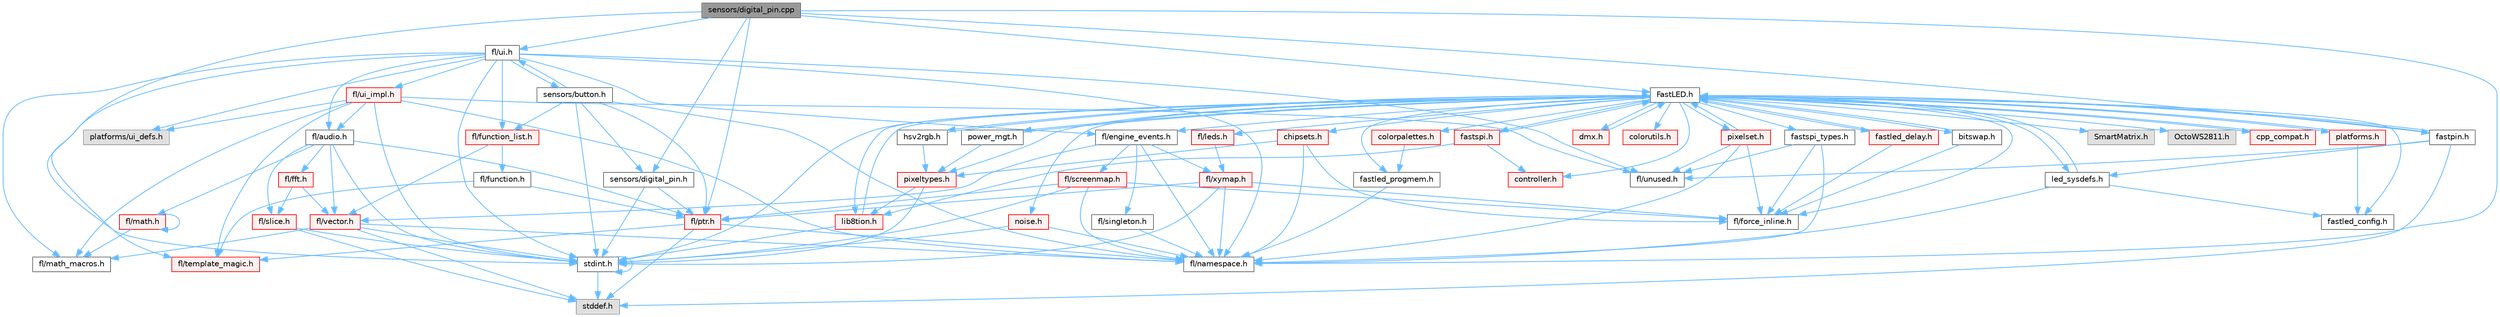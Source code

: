 digraph "sensors/digital_pin.cpp"
{
 // INTERACTIVE_SVG=YES
 // LATEX_PDF_SIZE
  bgcolor="transparent";
  edge [fontname=Helvetica,fontsize=10,labelfontname=Helvetica,labelfontsize=10];
  node [fontname=Helvetica,fontsize=10,shape=box,height=0.2,width=0.4];
  Node1 [id="Node000001",label="sensors/digital_pin.cpp",height=0.2,width=0.4,color="gray40", fillcolor="grey60", style="filled", fontcolor="black",tooltip=" "];
  Node1 -> Node2 [id="edge1_Node000001_Node000002",color="steelblue1",style="solid",tooltip=" "];
  Node2 [id="Node000002",label="stdint.h",height=0.2,width=0.4,color="grey40", fillcolor="white", style="filled",URL="$df/dd8/stdint_8h.html",tooltip=" "];
  Node2 -> Node3 [id="edge2_Node000002_Node000003",color="steelblue1",style="solid",tooltip=" "];
  Node3 [id="Node000003",label="stddef.h",height=0.2,width=0.4,color="grey60", fillcolor="#E0E0E0", style="filled",tooltip=" "];
  Node2 -> Node2 [id="edge3_Node000002_Node000002",color="steelblue1",style="solid",tooltip=" "];
  Node1 -> Node4 [id="edge4_Node000001_Node000004",color="steelblue1",style="solid",tooltip=" "];
  Node4 [id="Node000004",label="fl/ui.h",height=0.2,width=0.4,color="grey40", fillcolor="white", style="filled",URL="$d9/d3b/ui_8h.html",tooltip=" "];
  Node4 -> Node2 [id="edge5_Node000004_Node000002",color="steelblue1",style="solid",tooltip=" "];
  Node4 -> Node5 [id="edge6_Node000004_Node000005",color="steelblue1",style="solid",tooltip=" "];
  Node5 [id="Node000005",label="fl/audio.h",height=0.2,width=0.4,color="grey40", fillcolor="white", style="filled",URL="$da/d09/audio_8h.html",tooltip=" "];
  Node5 -> Node6 [id="edge7_Node000005_Node000006",color="steelblue1",style="solid",tooltip=" "];
  Node6 [id="Node000006",label="fl/fft.h",height=0.2,width=0.4,color="red", fillcolor="#FFF0F0", style="filled",URL="$d7/d76/fft_8h.html",tooltip=" "];
  Node6 -> Node28 [id="edge8_Node000006_Node000028",color="steelblue1",style="solid",tooltip=" "];
  Node28 [id="Node000028",label="fl/slice.h",height=0.2,width=0.4,color="red", fillcolor="#FFF0F0", style="filled",URL="$d0/d48/slice_8h.html",tooltip=" "];
  Node28 -> Node3 [id="edge9_Node000028_Node000003",color="steelblue1",style="solid",tooltip=" "];
  Node28 -> Node2 [id="edge10_Node000028_Node000002",color="steelblue1",style="solid",tooltip=" "];
  Node6 -> Node22 [id="edge11_Node000006_Node000022",color="steelblue1",style="solid",tooltip=" "];
  Node22 [id="Node000022",label="fl/vector.h",height=0.2,width=0.4,color="red", fillcolor="#FFF0F0", style="filled",URL="$d6/d68/vector_8h.html",tooltip=" "];
  Node22 -> Node3 [id="edge12_Node000022_Node000003",color="steelblue1",style="solid",tooltip=" "];
  Node22 -> Node2 [id="edge13_Node000022_Node000002",color="steelblue1",style="solid",tooltip=" "];
  Node22 -> Node17 [id="edge14_Node000022_Node000017",color="steelblue1",style="solid",tooltip=" "];
  Node17 [id="Node000017",label="fl/math_macros.h",height=0.2,width=0.4,color="grey40", fillcolor="white", style="filled",URL="$d8/db8/math__macros_8h.html",tooltip=" "];
  Node22 -> Node18 [id="edge15_Node000022_Node000018",color="steelblue1",style="solid",tooltip=" "];
  Node18 [id="Node000018",label="fl/namespace.h",height=0.2,width=0.4,color="grey40", fillcolor="white", style="filled",URL="$df/d2a/namespace_8h.html",tooltip="Implements the FastLED namespace macros."];
  Node5 -> Node13 [id="edge16_Node000005_Node000013",color="steelblue1",style="solid",tooltip=" "];
  Node13 [id="Node000013",label="fl/math.h",height=0.2,width=0.4,color="red", fillcolor="#FFF0F0", style="filled",URL="$df/db1/math_8h.html",tooltip=" "];
  Node13 -> Node17 [id="edge17_Node000013_Node000017",color="steelblue1",style="solid",tooltip=" "];
  Node13 -> Node13 [id="edge18_Node000013_Node000013",color="steelblue1",style="solid",tooltip=" "];
  Node5 -> Node19 [id="edge19_Node000005_Node000019",color="steelblue1",style="solid",tooltip=" "];
  Node19 [id="Node000019",label="fl/ptr.h",height=0.2,width=0.4,color="red", fillcolor="#FFF0F0", style="filled",URL="$dd/d98/ptr_8h.html",tooltip=" "];
  Node19 -> Node3 [id="edge20_Node000019_Node000003",color="steelblue1",style="solid",tooltip=" "];
  Node19 -> Node18 [id="edge21_Node000019_Node000018",color="steelblue1",style="solid",tooltip=" "];
  Node19 -> Node20 [id="edge22_Node000019_Node000020",color="steelblue1",style="solid",tooltip=" "];
  Node20 [id="Node000020",label="fl/template_magic.h",height=0.2,width=0.4,color="red", fillcolor="#FFF0F0", style="filled",URL="$d8/d0c/template__magic_8h.html",tooltip=" "];
  Node5 -> Node28 [id="edge23_Node000005_Node000028",color="steelblue1",style="solid",tooltip=" "];
  Node5 -> Node22 [id="edge24_Node000005_Node000022",color="steelblue1",style="solid",tooltip=" "];
  Node5 -> Node2 [id="edge25_Node000005_Node000002",color="steelblue1",style="solid",tooltip=" "];
  Node4 -> Node29 [id="edge26_Node000004_Node000029",color="steelblue1",style="solid",tooltip=" "];
  Node29 [id="Node000029",label="fl/engine_events.h",height=0.2,width=0.4,color="grey40", fillcolor="white", style="filled",URL="$db/dc0/engine__events_8h.html",tooltip=" "];
  Node29 -> Node18 [id="edge27_Node000029_Node000018",color="steelblue1",style="solid",tooltip=" "];
  Node29 -> Node30 [id="edge28_Node000029_Node000030",color="steelblue1",style="solid",tooltip=" "];
  Node30 [id="Node000030",label="fl/screenmap.h",height=0.2,width=0.4,color="red", fillcolor="#FFF0F0", style="filled",URL="$d7/d97/screenmap_8h.html",tooltip=" "];
  Node30 -> Node2 [id="edge29_Node000030_Node000002",color="steelblue1",style="solid",tooltip=" "];
  Node30 -> Node15 [id="edge30_Node000030_Node000015",color="steelblue1",style="solid",tooltip=" "];
  Node15 [id="Node000015",label="fl/force_inline.h",height=0.2,width=0.4,color="grey40", fillcolor="white", style="filled",URL="$d4/d64/force__inline_8h.html",tooltip=" "];
  Node30 -> Node19 [id="edge31_Node000030_Node000019",color="steelblue1",style="solid",tooltip=" "];
  Node30 -> Node18 [id="edge32_Node000030_Node000018",color="steelblue1",style="solid",tooltip=" "];
  Node29 -> Node36 [id="edge33_Node000029_Node000036",color="steelblue1",style="solid",tooltip=" "];
  Node36 [id="Node000036",label="fl/singleton.h",height=0.2,width=0.4,color="grey40", fillcolor="white", style="filled",URL="$d4/d0b/singleton_8h.html",tooltip=" "];
  Node36 -> Node18 [id="edge34_Node000036_Node000018",color="steelblue1",style="solid",tooltip=" "];
  Node29 -> Node22 [id="edge35_Node000029_Node000022",color="steelblue1",style="solid",tooltip=" "];
  Node29 -> Node37 [id="edge36_Node000029_Node000037",color="steelblue1",style="solid",tooltip=" "];
  Node37 [id="Node000037",label="fl/xymap.h",height=0.2,width=0.4,color="red", fillcolor="#FFF0F0", style="filled",URL="$da/d61/xymap_8h.html",tooltip=" "];
  Node37 -> Node2 [id="edge37_Node000037_Node000002",color="steelblue1",style="solid",tooltip=" "];
  Node37 -> Node15 [id="edge38_Node000037_Node000015",color="steelblue1",style="solid",tooltip=" "];
  Node37 -> Node18 [id="edge39_Node000037_Node000018",color="steelblue1",style="solid",tooltip=" "];
  Node37 -> Node19 [id="edge40_Node000037_Node000019",color="steelblue1",style="solid",tooltip=" "];
  Node4 -> Node43 [id="edge41_Node000004_Node000043",color="steelblue1",style="solid",tooltip=" "];
  Node43 [id="Node000043",label="fl/function_list.h",height=0.2,width=0.4,color="red", fillcolor="#FFF0F0", style="filled",URL="$d0/d64/function__list_8h.html",tooltip=" "];
  Node43 -> Node44 [id="edge42_Node000043_Node000044",color="steelblue1",style="solid",tooltip=" "];
  Node44 [id="Node000044",label="fl/function.h",height=0.2,width=0.4,color="grey40", fillcolor="white", style="filled",URL="$dd/d67/function_8h.html",tooltip=" "];
  Node44 -> Node19 [id="edge43_Node000044_Node000019",color="steelblue1",style="solid",tooltip=" "];
  Node44 -> Node20 [id="edge44_Node000044_Node000020",color="steelblue1",style="solid",tooltip=" "];
  Node43 -> Node22 [id="edge45_Node000043_Node000022",color="steelblue1",style="solid",tooltip=" "];
  Node4 -> Node17 [id="edge46_Node000004_Node000017",color="steelblue1",style="solid",tooltip=" "];
  Node4 -> Node18 [id="edge47_Node000004_Node000018",color="steelblue1",style="solid",tooltip=" "];
  Node4 -> Node20 [id="edge48_Node000004_Node000020",color="steelblue1",style="solid",tooltip=" "];
  Node4 -> Node45 [id="edge49_Node000004_Node000045",color="steelblue1",style="solid",tooltip=" "];
  Node45 [id="Node000045",label="fl/ui_impl.h",height=0.2,width=0.4,color="red", fillcolor="#FFF0F0", style="filled",URL="$d6/dc0/ui__impl_8h.html",tooltip=" "];
  Node45 -> Node2 [id="edge50_Node000045_Node000002",color="steelblue1",style="solid",tooltip=" "];
  Node45 -> Node5 [id="edge51_Node000045_Node000005",color="steelblue1",style="solid",tooltip=" "];
  Node45 -> Node17 [id="edge52_Node000045_Node000017",color="steelblue1",style="solid",tooltip=" "];
  Node45 -> Node18 [id="edge53_Node000045_Node000018",color="steelblue1",style="solid",tooltip=" "];
  Node45 -> Node20 [id="edge54_Node000045_Node000020",color="steelblue1",style="solid",tooltip=" "];
  Node45 -> Node26 [id="edge55_Node000045_Node000026",color="steelblue1",style="solid",tooltip=" "];
  Node26 [id="Node000026",label="fl/unused.h",height=0.2,width=0.4,color="grey40", fillcolor="white", style="filled",URL="$d8/d4b/unused_8h.html",tooltip=" "];
  Node45 -> Node49 [id="edge56_Node000045_Node000049",color="steelblue1",style="solid",tooltip=" "];
  Node49 [id="Node000049",label="platforms/ui_defs.h",height=0.2,width=0.4,color="grey60", fillcolor="#E0E0E0", style="filled",tooltip=" "];
  Node4 -> Node26 [id="edge57_Node000004_Node000026",color="steelblue1",style="solid",tooltip=" "];
  Node4 -> Node49 [id="edge58_Node000004_Node000049",color="steelblue1",style="solid",tooltip=" "];
  Node4 -> Node50 [id="edge59_Node000004_Node000050",color="steelblue1",style="solid",tooltip=" "];
  Node50 [id="Node000050",label="sensors/button.h",height=0.2,width=0.4,color="grey40", fillcolor="white", style="filled",URL="$d7/d0e/button_8h.html",tooltip=" "];
  Node50 -> Node2 [id="edge60_Node000050_Node000002",color="steelblue1",style="solid",tooltip=" "];
  Node50 -> Node43 [id="edge61_Node000050_Node000043",color="steelblue1",style="solid",tooltip=" "];
  Node50 -> Node18 [id="edge62_Node000050_Node000018",color="steelblue1",style="solid",tooltip=" "];
  Node50 -> Node19 [id="edge63_Node000050_Node000019",color="steelblue1",style="solid",tooltip=" "];
  Node50 -> Node4 [id="edge64_Node000050_Node000004",color="steelblue1",style="solid",tooltip=" "];
  Node50 -> Node51 [id="edge65_Node000050_Node000051",color="steelblue1",style="solid",tooltip=" "];
  Node51 [id="Node000051",label="sensors/digital_pin.h",height=0.2,width=0.4,color="grey40", fillcolor="white", style="filled",URL="$dd/d83/digital__pin_8h.html",tooltip=" "];
  Node51 -> Node2 [id="edge66_Node000051_Node000002",color="steelblue1",style="solid",tooltip=" "];
  Node51 -> Node19 [id="edge67_Node000051_Node000019",color="steelblue1",style="solid",tooltip=" "];
  Node1 -> Node19 [id="edge68_Node000001_Node000019",color="steelblue1",style="solid",tooltip=" "];
  Node1 -> Node18 [id="edge69_Node000001_Node000018",color="steelblue1",style="solid",tooltip=" "];
  Node1 -> Node51 [id="edge70_Node000001_Node000051",color="steelblue1",style="solid",tooltip=" "];
  Node1 -> Node52 [id="edge71_Node000001_Node000052",color="steelblue1",style="solid",tooltip=" "];
  Node52 [id="Node000052",label="FastLED.h",height=0.2,width=0.4,color="grey40", fillcolor="white", style="filled",URL="$db/d97/_fast_l_e_d_8h.html",tooltip="central include file for FastLED, defines the CFastLED class/object"];
  Node52 -> Node2 [id="edge72_Node000052_Node000002",color="steelblue1",style="solid",tooltip=" "];
  Node52 -> Node53 [id="edge73_Node000052_Node000053",color="steelblue1",style="solid",tooltip=" "];
  Node53 [id="Node000053",label="SmartMatrix.h",height=0.2,width=0.4,color="grey60", fillcolor="#E0E0E0", style="filled",tooltip=" "];
  Node52 -> Node54 [id="edge74_Node000052_Node000054",color="steelblue1",style="solid",tooltip=" "];
  Node54 [id="Node000054",label="OctoWS2811.h",height=0.2,width=0.4,color="grey60", fillcolor="#E0E0E0", style="filled",tooltip=" "];
  Node52 -> Node15 [id="edge75_Node000052_Node000015",color="steelblue1",style="solid",tooltip=" "];
  Node52 -> Node55 [id="edge76_Node000052_Node000055",color="steelblue1",style="solid",tooltip=" "];
  Node55 [id="Node000055",label="cpp_compat.h",height=0.2,width=0.4,color="red", fillcolor="#FFF0F0", style="filled",URL="$d9/d13/cpp__compat_8h.html",tooltip="Compatibility functions based on C++ version."];
  Node55 -> Node52 [id="edge77_Node000055_Node000052",color="steelblue1",style="solid",tooltip=" "];
  Node52 -> Node57 [id="edge78_Node000052_Node000057",color="steelblue1",style="solid",tooltip=" "];
  Node57 [id="Node000057",label="fastled_config.h",height=0.2,width=0.4,color="grey40", fillcolor="white", style="filled",URL="$d5/d11/fastled__config_8h.html",tooltip="Contains definitions that can be used to configure FastLED at compile time."];
  Node52 -> Node58 [id="edge79_Node000052_Node000058",color="steelblue1",style="solid",tooltip=" "];
  Node58 [id="Node000058",label="led_sysdefs.h",height=0.2,width=0.4,color="grey40", fillcolor="white", style="filled",URL="$d9/d3e/led__sysdefs_8h.html",tooltip="Determines which platform system definitions to include."];
  Node58 -> Node52 [id="edge80_Node000058_Node000052",color="steelblue1",style="solid",tooltip=" "];
  Node58 -> Node57 [id="edge81_Node000058_Node000057",color="steelblue1",style="solid",tooltip=" "];
  Node58 -> Node18 [id="edge82_Node000058_Node000018",color="steelblue1",style="solid",tooltip=" "];
  Node52 -> Node59 [id="edge83_Node000052_Node000059",color="steelblue1",style="solid",tooltip=" "];
  Node59 [id="Node000059",label="fastled_delay.h",height=0.2,width=0.4,color="red", fillcolor="#FFF0F0", style="filled",URL="$d0/da8/fastled__delay_8h.html",tooltip="Utility functions and classes for managing delay cycles."];
  Node59 -> Node52 [id="edge84_Node000059_Node000052",color="steelblue1",style="solid",tooltip=" "];
  Node59 -> Node15 [id="edge85_Node000059_Node000015",color="steelblue1",style="solid",tooltip=" "];
  Node52 -> Node61 [id="edge86_Node000052_Node000061",color="steelblue1",style="solid",tooltip=" "];
  Node61 [id="Node000061",label="bitswap.h",height=0.2,width=0.4,color="grey40", fillcolor="white", style="filled",URL="$de/ded/bitswap_8h.html",tooltip="Functions for doing a rotation of bits/bytes used by parallel output."];
  Node61 -> Node52 [id="edge87_Node000061_Node000052",color="steelblue1",style="solid",tooltip=" "];
  Node61 -> Node15 [id="edge88_Node000061_Node000015",color="steelblue1",style="solid",tooltip=" "];
  Node52 -> Node62 [id="edge89_Node000052_Node000062",color="steelblue1",style="solid",tooltip=" "];
  Node62 [id="Node000062",label="controller.h",height=0.2,width=0.4,color="red", fillcolor="#FFF0F0", style="filled",URL="$d2/dd9/controller_8h.html",tooltip="deprecated: base definitions used by led controllers for writing out led data"];
  Node52 -> Node83 [id="edge90_Node000052_Node000083",color="steelblue1",style="solid",tooltip=" "];
  Node83 [id="Node000083",label="fastpin.h",height=0.2,width=0.4,color="grey40", fillcolor="white", style="filled",URL="$db/d65/fastpin_8h.html",tooltip="Class base definitions for defining fast pin access."];
  Node83 -> Node52 [id="edge91_Node000083_Node000052",color="steelblue1",style="solid",tooltip=" "];
  Node83 -> Node58 [id="edge92_Node000083_Node000058",color="steelblue1",style="solid",tooltip=" "];
  Node83 -> Node3 [id="edge93_Node000083_Node000003",color="steelblue1",style="solid",tooltip=" "];
  Node83 -> Node26 [id="edge94_Node000083_Node000026",color="steelblue1",style="solid",tooltip=" "];
  Node52 -> Node84 [id="edge95_Node000052_Node000084",color="steelblue1",style="solid",tooltip=" "];
  Node84 [id="Node000084",label="fastspi_types.h",height=0.2,width=0.4,color="grey40", fillcolor="white", style="filled",URL="$d2/ddb/fastspi__types_8h.html",tooltip="Data types and constants used by SPI interfaces."];
  Node84 -> Node15 [id="edge96_Node000084_Node000015",color="steelblue1",style="solid",tooltip=" "];
  Node84 -> Node18 [id="edge97_Node000084_Node000018",color="steelblue1",style="solid",tooltip=" "];
  Node84 -> Node26 [id="edge98_Node000084_Node000026",color="steelblue1",style="solid",tooltip=" "];
  Node52 -> Node85 [id="edge99_Node000052_Node000085",color="steelblue1",style="solid",tooltip=" "];
  Node85 [id="Node000085",label="dmx.h",height=0.2,width=0.4,color="red", fillcolor="#FFF0F0", style="filled",URL="$d3/de1/dmx_8h.html",tooltip="Defines the DMX512-based LED controllers."];
  Node85 -> Node52 [id="edge100_Node000085_Node000052",color="steelblue1",style="solid",tooltip=" "];
  Node52 -> Node88 [id="edge101_Node000052_Node000088",color="steelblue1",style="solid",tooltip=" "];
  Node88 [id="Node000088",label="platforms.h",height=0.2,width=0.4,color="red", fillcolor="#FFF0F0", style="filled",URL="$da/dc9/platforms_8h.html",tooltip="Determines which platforms headers to include."];
  Node88 -> Node52 [id="edge102_Node000088_Node000052",color="steelblue1",style="solid",tooltip=" "];
  Node88 -> Node57 [id="edge103_Node000088_Node000057",color="steelblue1",style="solid",tooltip=" "];
  Node52 -> Node90 [id="edge104_Node000052_Node000090",color="steelblue1",style="solid",tooltip=" "];
  Node90 [id="Node000090",label="fastled_progmem.h",height=0.2,width=0.4,color="grey40", fillcolor="white", style="filled",URL="$df/dab/fastled__progmem_8h.html",tooltip="Wrapper definitions to allow seamless use of PROGMEM in environments that have it."];
  Node90 -> Node18 [id="edge105_Node000090_Node000018",color="steelblue1",style="solid",tooltip=" "];
  Node52 -> Node65 [id="edge106_Node000052_Node000065",color="steelblue1",style="solid",tooltip=" "];
  Node65 [id="Node000065",label="lib8tion.h",height=0.2,width=0.4,color="red", fillcolor="#FFF0F0", style="filled",URL="$df/da5/lib8tion_8h.html",tooltip="Fast, efficient 8-bit math functions specifically designed for high-performance LED programming."];
  Node65 -> Node52 [id="edge107_Node000065_Node000052",color="steelblue1",style="solid",tooltip=" "];
  Node65 -> Node2 [id="edge108_Node000065_Node000002",color="steelblue1",style="solid",tooltip=" "];
  Node52 -> Node64 [id="edge109_Node000052_Node000064",color="steelblue1",style="solid",tooltip=" "];
  Node64 [id="Node000064",label="pixeltypes.h",height=0.2,width=0.4,color="red", fillcolor="#FFF0F0", style="filled",URL="$d2/dba/pixeltypes_8h.html",tooltip="Includes defintions for RGB and HSV pixels."];
  Node64 -> Node2 [id="edge110_Node000064_Node000002",color="steelblue1",style="solid",tooltip=" "];
  Node64 -> Node65 [id="edge111_Node000064_Node000065",color="steelblue1",style="solid",tooltip=" "];
  Node52 -> Node91 [id="edge112_Node000052_Node000091",color="steelblue1",style="solid",tooltip=" "];
  Node91 [id="Node000091",label="hsv2rgb.h",height=0.2,width=0.4,color="grey40", fillcolor="white", style="filled",URL="$de/d9a/hsv2rgb_8h.html",tooltip="Functions to convert from the HSV colorspace to the RGB colorspace."];
  Node91 -> Node52 [id="edge113_Node000091_Node000052",color="steelblue1",style="solid",tooltip=" "];
  Node91 -> Node64 [id="edge114_Node000091_Node000064",color="steelblue1",style="solid",tooltip=" "];
  Node52 -> Node92 [id="edge115_Node000052_Node000092",color="steelblue1",style="solid",tooltip=" "];
  Node92 [id="Node000092",label="colorutils.h",height=0.2,width=0.4,color="red", fillcolor="#FFF0F0", style="filled",URL="$d1/dfb/colorutils_8h.html",tooltip=" "];
  Node52 -> Node97 [id="edge116_Node000052_Node000097",color="steelblue1",style="solid",tooltip=" "];
  Node97 [id="Node000097",label="pixelset.h",height=0.2,width=0.4,color="red", fillcolor="#FFF0F0", style="filled",URL="$d4/d46/pixelset_8h.html",tooltip="Declares classes for managing logical groups of LEDs."];
  Node97 -> Node15 [id="edge117_Node000097_Node000015",color="steelblue1",style="solid",tooltip=" "];
  Node97 -> Node18 [id="edge118_Node000097_Node000018",color="steelblue1",style="solid",tooltip=" "];
  Node97 -> Node26 [id="edge119_Node000097_Node000026",color="steelblue1",style="solid",tooltip=" "];
  Node97 -> Node52 [id="edge120_Node000097_Node000052",color="steelblue1",style="solid",tooltip=" "];
  Node52 -> Node98 [id="edge121_Node000052_Node000098",color="steelblue1",style="solid",tooltip=" "];
  Node98 [id="Node000098",label="colorpalettes.h",height=0.2,width=0.4,color="red", fillcolor="#FFF0F0", style="filled",URL="$dc/dcc/colorpalettes_8h.html",tooltip="Declarations for the predefined color palettes supplied by FastLED."];
  Node98 -> Node90 [id="edge122_Node000098_Node000090",color="steelblue1",style="solid",tooltip=" "];
  Node52 -> Node99 [id="edge123_Node000052_Node000099",color="steelblue1",style="solid",tooltip=" "];
  Node99 [id="Node000099",label="noise.h",height=0.2,width=0.4,color="red", fillcolor="#FFF0F0", style="filled",URL="$d1/d31/noise_8h.html",tooltip="Functions to generate and fill arrays with noise."];
  Node99 -> Node2 [id="edge124_Node000099_Node000002",color="steelblue1",style="solid",tooltip=" "];
  Node99 -> Node18 [id="edge125_Node000099_Node000018",color="steelblue1",style="solid",tooltip=" "];
  Node52 -> Node100 [id="edge126_Node000052_Node000100",color="steelblue1",style="solid",tooltip=" "];
  Node100 [id="Node000100",label="power_mgt.h",height=0.2,width=0.4,color="grey40", fillcolor="white", style="filled",URL="$dc/d5b/power__mgt_8h.html",tooltip="Functions to limit the power used by FastLED."];
  Node100 -> Node52 [id="edge127_Node000100_Node000052",color="steelblue1",style="solid",tooltip=" "];
  Node100 -> Node64 [id="edge128_Node000100_Node000064",color="steelblue1",style="solid",tooltip=" "];
  Node52 -> Node101 [id="edge129_Node000052_Node000101",color="steelblue1",style="solid",tooltip=" "];
  Node101 [id="Node000101",label="fastspi.h",height=0.2,width=0.4,color="red", fillcolor="#FFF0F0", style="filled",URL="$d6/ddc/fastspi_8h.html",tooltip="Serial peripheral interface (SPI) definitions per platform."];
  Node101 -> Node52 [id="edge130_Node000101_Node000052",color="steelblue1",style="solid",tooltip=" "];
  Node101 -> Node62 [id="edge131_Node000101_Node000062",color="steelblue1",style="solid",tooltip=" "];
  Node101 -> Node65 [id="edge132_Node000101_Node000065",color="steelblue1",style="solid",tooltip=" "];
  Node52 -> Node103 [id="edge133_Node000052_Node000103",color="steelblue1",style="solid",tooltip=" "];
  Node103 [id="Node000103",label="chipsets.h",height=0.2,width=0.4,color="red", fillcolor="#FFF0F0", style="filled",URL="$db/d66/chipsets_8h.html",tooltip="Contains the bulk of the definitions for the various LED chipsets supported."];
  Node103 -> Node64 [id="edge134_Node000103_Node000064",color="steelblue1",style="solid",tooltip=" "];
  Node103 -> Node15 [id="edge135_Node000103_Node000015",color="steelblue1",style="solid",tooltip=" "];
  Node103 -> Node18 [id="edge136_Node000103_Node000018",color="steelblue1",style="solid",tooltip=" "];
  Node52 -> Node29 [id="edge137_Node000052_Node000029",color="steelblue1",style="solid",tooltip=" "];
  Node52 -> Node104 [id="edge138_Node000052_Node000104",color="steelblue1",style="solid",tooltip=" "];
  Node104 [id="Node000104",label="fl/leds.h",height=0.2,width=0.4,color="red", fillcolor="#FFF0F0", style="filled",URL="$da/d78/leds_8h.html",tooltip=" "];
  Node104 -> Node37 [id="edge139_Node000104_Node000037",color="steelblue1",style="solid",tooltip=" "];
  Node1 -> Node83 [id="edge140_Node000001_Node000083",color="steelblue1",style="solid",tooltip=" "];
}
